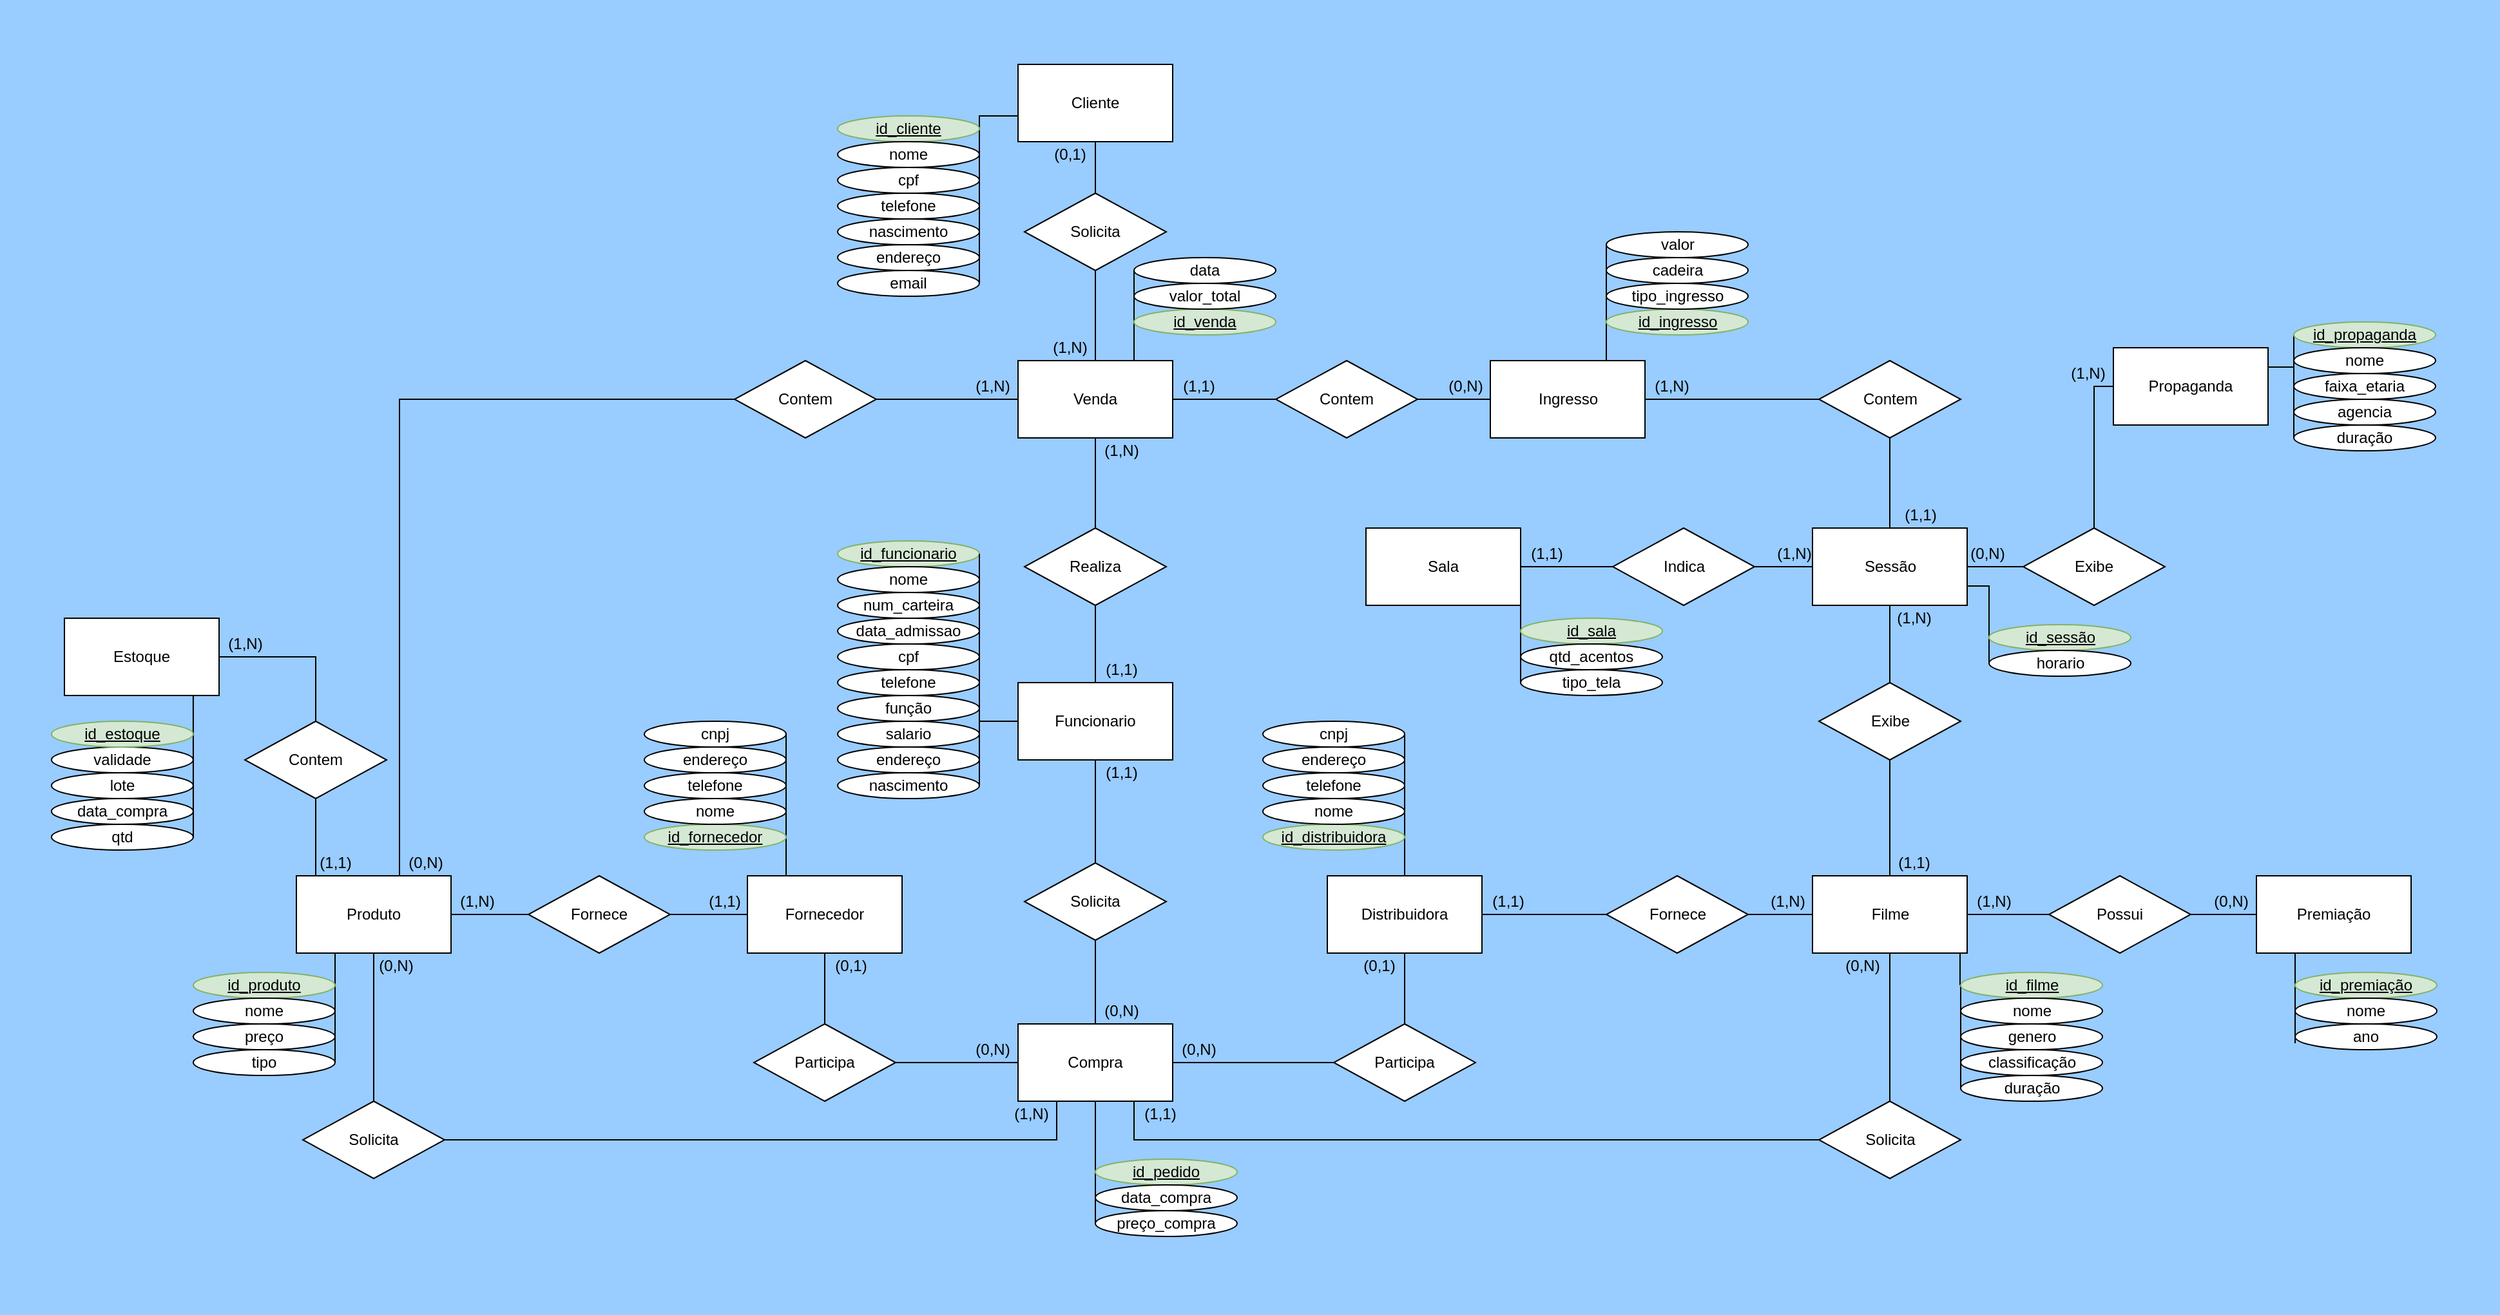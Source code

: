 <mxfile version="19.0.2" type="device"><diagram id="N08q6Q-7YGKwQMDw1m7G" name="Page-1"><mxGraphModel dx="4245" dy="3069" grid="1" gridSize="10" guides="1" tooltips="1" connect="1" arrows="0" fold="1" page="1" pageScale="1" pageWidth="827" pageHeight="1169" background="#99CCFF" math="0" shadow="0"><root><mxCell id="0"/><mxCell id="1" parent="0"/><mxCell id="DUTsO09bMGYUf5gLM8QR-39" style="edgeStyle=orthogonalEdgeStyle;rounded=0;orthogonalLoop=1;jettySize=auto;html=1;exitX=1;exitY=0.5;exitDx=0;exitDy=0;entryX=0;entryY=0.5;entryDx=0;entryDy=0;endArrow=none;endFill=0;" parent="1" source="DUTsO09bMGYUf5gLM8QR-1" target="DUTsO09bMGYUf5gLM8QR-38" edge="1"><mxGeometry relative="1" as="geometry"/></mxCell><mxCell id="rdsiZE_Zgg-O4tdGcCl3-23" style="edgeStyle=orthogonalEdgeStyle;rounded=0;orthogonalLoop=1;jettySize=auto;html=1;exitX=1;exitY=0.75;exitDx=0;exitDy=0;entryX=0;entryY=0.5;entryDx=0;entryDy=0;endArrow=none;endFill=0;" parent="1" source="DUTsO09bMGYUf5gLM8QR-1" target="rdsiZE_Zgg-O4tdGcCl3-22" edge="1"><mxGeometry relative="1" as="geometry"><Array as="points"><mxPoint x="520" y="270"/><mxPoint x="520" y="270"/></Array></mxGeometry></mxCell><mxCell id="DUTsO09bMGYUf5gLM8QR-1" value="Sala" style="rounded=0;whiteSpace=wrap;html=1;" parent="1" vertex="1"><mxGeometry x="400" y="200" width="120" height="60" as="geometry"/></mxCell><mxCell id="DUTsO09bMGYUf5gLM8QR-20" style="edgeStyle=orthogonalEdgeStyle;rounded=0;orthogonalLoop=1;jettySize=auto;html=1;entryX=0.5;entryY=0;entryDx=0;entryDy=0;endArrow=none;endFill=0;" parent="1" source="DUTsO09bMGYUf5gLM8QR-2" target="DUTsO09bMGYUf5gLM8QR-16" edge="1"><mxGeometry relative="1" as="geometry"/></mxCell><mxCell id="rdsiZE_Zgg-O4tdGcCl3-4" style="edgeStyle=orthogonalEdgeStyle;rounded=0;orthogonalLoop=1;jettySize=auto;html=1;exitX=0;exitY=0.5;exitDx=0;exitDy=0;entryX=1;entryY=0.5;entryDx=0;entryDy=0;endArrow=none;endFill=0;" parent="1" source="DUTsO09bMGYUf5gLM8QR-2" target="nW029gVchSNb0J5H2_Mj-21" edge="1"><mxGeometry relative="1" as="geometry"/></mxCell><mxCell id="DUTsO09bMGYUf5gLM8QR-2" value="Funcionario" style="rounded=0;whiteSpace=wrap;html=1;" parent="1" vertex="1"><mxGeometry x="130" y="320" width="120" height="60" as="geometry"/></mxCell><mxCell id="rdsiZE_Zgg-O4tdGcCl3-28" style="edgeStyle=orthogonalEdgeStyle;rounded=0;orthogonalLoop=1;jettySize=auto;html=1;exitX=1;exitY=0.25;exitDx=0;exitDy=0;endArrow=none;endFill=0;entryX=0;entryY=0.5;entryDx=0;entryDy=0;" parent="1" source="DUTsO09bMGYUf5gLM8QR-3" target="rdsiZE_Zgg-O4tdGcCl3-25" edge="1"><mxGeometry relative="1" as="geometry"><mxPoint x="1140" y="75.167" as="targetPoint"/></mxGeometry></mxCell><mxCell id="DUTsO09bMGYUf5gLM8QR-3" value="Propaganda" style="rounded=0;whiteSpace=wrap;html=1;" parent="1" vertex="1"><mxGeometry x="980" y="60" width="120" height="60" as="geometry"/></mxCell><mxCell id="rdsiZE_Zgg-O4tdGcCl3-3" style="edgeStyle=orthogonalEdgeStyle;rounded=0;orthogonalLoop=1;jettySize=auto;html=1;exitX=0.25;exitY=0;exitDx=0;exitDy=0;entryX=1;entryY=0.5;entryDx=0;entryDy=0;endArrow=none;endFill=0;" parent="1" source="DUTsO09bMGYUf5gLM8QR-4" target="nW029gVchSNb0J5H2_Mj-14" edge="1"><mxGeometry relative="1" as="geometry"><Array as="points"><mxPoint x="-50" y="360"/><mxPoint x="-50" y="360"/></Array></mxGeometry></mxCell><mxCell id="DUTsO09bMGYUf5gLM8QR-4" value="Fornecedor" style="rounded=0;whiteSpace=wrap;html=1;" parent="1" vertex="1"><mxGeometry x="-80" y="470" width="120" height="60" as="geometry"/></mxCell><mxCell id="DUTsO09bMGYUf5gLM8QR-48" style="edgeStyle=orthogonalEdgeStyle;rounded=0;orthogonalLoop=1;jettySize=auto;html=1;exitX=1;exitY=0.5;exitDx=0;exitDy=0;entryX=0;entryY=0.5;entryDx=0;entryDy=0;endArrow=none;endFill=0;" parent="1" source="DUTsO09bMGYUf5gLM8QR-5" target="DUTsO09bMGYUf5gLM8QR-47" edge="1"><mxGeometry relative="1" as="geometry"/></mxCell><mxCell id="rdsiZE_Zgg-O4tdGcCl3-38" style="edgeStyle=orthogonalEdgeStyle;rounded=0;orthogonalLoop=1;jettySize=auto;html=1;exitX=0.75;exitY=0;exitDx=0;exitDy=0;endArrow=none;endFill=0;entryX=0;entryY=0.5;entryDx=0;entryDy=0;" parent="1" source="DUTsO09bMGYUf5gLM8QR-5" target="rdsiZE_Zgg-O4tdGcCl3-46" edge="1"><mxGeometry relative="1" as="geometry"><Array as="points"><mxPoint x="587" y="30"/><mxPoint x="587" y="-20"/></Array><mxPoint x="530" as="targetPoint"/></mxGeometry></mxCell><mxCell id="DUTsO09bMGYUf5gLM8QR-5" value="Ingresso" style="rounded=0;whiteSpace=wrap;html=1;" parent="1" vertex="1"><mxGeometry x="496.5" y="70" width="120" height="60" as="geometry"/></mxCell><mxCell id="DUTsO09bMGYUf5gLM8QR-55" style="edgeStyle=orthogonalEdgeStyle;rounded=0;orthogonalLoop=1;jettySize=auto;html=1;exitX=0.5;exitY=0;exitDx=0;exitDy=0;entryX=0;entryY=0.5;entryDx=0;entryDy=0;endArrow=none;endFill=0;" parent="1" source="DUTsO09bMGYUf5gLM8QR-6" target="DUTsO09bMGYUf5gLM8QR-53" edge="1"><mxGeometry relative="1" as="geometry"><Array as="points"><mxPoint x="-350" y="470"/><mxPoint x="-350" y="100"/></Array></mxGeometry></mxCell><mxCell id="juYPXaUoEVc3lZJDfHb4-6" style="edgeStyle=orthogonalEdgeStyle;rounded=0;orthogonalLoop=1;jettySize=auto;html=1;exitX=0.5;exitY=1;exitDx=0;exitDy=0;entryX=0.5;entryY=0;entryDx=0;entryDy=0;endArrow=none;endFill=0;" parent="1" source="DUTsO09bMGYUf5gLM8QR-6" target="juYPXaUoEVc3lZJDfHb4-5" edge="1"><mxGeometry relative="1" as="geometry"/></mxCell><mxCell id="nW029gVchSNb0J5H2_Mj-2" style="edgeStyle=orthogonalEdgeStyle;rounded=0;orthogonalLoop=1;jettySize=auto;html=1;exitX=0.5;exitY=0;exitDx=0;exitDy=0;entryX=0.5;entryY=1;entryDx=0;entryDy=0;endArrow=none;endFill=0;" parent="1" source="DUTsO09bMGYUf5gLM8QR-6" target="nW029gVchSNb0J5H2_Mj-1" edge="1"><mxGeometry relative="1" as="geometry"><Array as="points"><mxPoint x="-415" y="470"/></Array></mxGeometry></mxCell><mxCell id="rdsiZE_Zgg-O4tdGcCl3-2" style="edgeStyle=orthogonalEdgeStyle;rounded=0;orthogonalLoop=1;jettySize=auto;html=1;exitX=0.25;exitY=1;exitDx=0;exitDy=0;endArrow=none;endFill=0;entryX=1;entryY=0.5;entryDx=0;entryDy=0;" parent="1" source="DUTsO09bMGYUf5gLM8QR-6" edge="1" target="nW029gVchSNb0J5H2_Mj-7"><mxGeometry relative="1" as="geometry"><mxPoint x="-400" y="640" as="targetPoint"/><Array as="points"><mxPoint x="-400" y="615"/></Array></mxGeometry></mxCell><mxCell id="DUTsO09bMGYUf5gLM8QR-6" value="Produto" style="rounded=0;whiteSpace=wrap;html=1;" parent="1" vertex="1"><mxGeometry x="-430" y="470" width="120" height="60" as="geometry"/></mxCell><mxCell id="rdsiZE_Zgg-O4tdGcCl3-19" style="edgeStyle=orthogonalEdgeStyle;rounded=0;orthogonalLoop=1;jettySize=auto;html=1;exitX=0.5;exitY=0;exitDx=0;exitDy=0;entryX=1;entryY=0.5;entryDx=0;entryDy=0;endArrow=none;endFill=0;" parent="1" source="DUTsO09bMGYUf5gLM8QR-7" target="rdsiZE_Zgg-O4tdGcCl3-18" edge="1"><mxGeometry relative="1" as="geometry"><Array as="points"><mxPoint x="430" y="360"/><mxPoint x="430" y="360"/></Array></mxGeometry></mxCell><mxCell id="DUTsO09bMGYUf5gLM8QR-7" value="Distribuidora" style="rounded=0;whiteSpace=wrap;html=1;" parent="1" vertex="1"><mxGeometry x="370" y="470" width="120" height="60" as="geometry"/></mxCell><mxCell id="rdsiZE_Zgg-O4tdGcCl3-56" style="edgeStyle=orthogonalEdgeStyle;rounded=0;orthogonalLoop=1;jettySize=auto;html=1;exitX=0;exitY=0.5;exitDx=0;exitDy=0;entryX=1;entryY=0.5;entryDx=0;entryDy=0;endArrow=none;endFill=0;" parent="1" source="DUTsO09bMGYUf5gLM8QR-8" target="rdsiZE_Zgg-O4tdGcCl3-49" edge="1"><mxGeometry relative="1" as="geometry"><Array as="points"><mxPoint x="130" y="-120"/><mxPoint x="100" y="-120"/></Array></mxGeometry></mxCell><mxCell id="DUTsO09bMGYUf5gLM8QR-8" value="Cliente" style="rounded=0;whiteSpace=wrap;html=1;" parent="1" vertex="1"><mxGeometry x="130" y="-160" width="120" height="60" as="geometry"/></mxCell><mxCell id="DUTsO09bMGYUf5gLM8QR-24" style="edgeStyle=orthogonalEdgeStyle;rounded=0;orthogonalLoop=1;jettySize=auto;html=1;entryX=1;entryY=0.5;entryDx=0;entryDy=0;endArrow=none;endFill=0;" parent="1" source="DUTsO09bMGYUf5gLM8QR-10" target="DUTsO09bMGYUf5gLM8QR-23" edge="1"><mxGeometry relative="1" as="geometry"/></mxCell><mxCell id="DUTsO09bMGYUf5gLM8QR-42" style="edgeStyle=orthogonalEdgeStyle;rounded=0;orthogonalLoop=1;jettySize=auto;html=1;exitX=0.5;exitY=0;exitDx=0;exitDy=0;entryX=0.5;entryY=1;entryDx=0;entryDy=0;endArrow=none;endFill=0;" parent="1" source="DUTsO09bMGYUf5gLM8QR-10" target="DUTsO09bMGYUf5gLM8QR-41" edge="1"><mxGeometry relative="1" as="geometry"/></mxCell><mxCell id="juYPXaUoEVc3lZJDfHb4-12" style="edgeStyle=orthogonalEdgeStyle;rounded=0;orthogonalLoop=1;jettySize=auto;html=1;exitX=0.5;exitY=1;exitDx=0;exitDy=0;entryX=0.5;entryY=0;entryDx=0;entryDy=0;endArrow=none;endFill=0;" parent="1" source="DUTsO09bMGYUf5gLM8QR-10" target="juYPXaUoEVc3lZJDfHb4-11" edge="1"><mxGeometry relative="1" as="geometry"/></mxCell><mxCell id="rdsiZE_Zgg-O4tdGcCl3-13" style="edgeStyle=orthogonalEdgeStyle;rounded=0;orthogonalLoop=1;jettySize=auto;html=1;exitX=1;exitY=0.75;exitDx=0;exitDy=0;endArrow=none;endFill=0;entryX=0;entryY=0.5;entryDx=0;entryDy=0;" parent="1" source="DUTsO09bMGYUf5gLM8QR-10" target="nW029gVchSNb0J5H2_Mj-25" edge="1"><mxGeometry relative="1" as="geometry"><mxPoint x="890" y="560" as="targetPoint"/><Array as="points"><mxPoint x="861" y="515"/><mxPoint x="861" y="555"/></Array></mxGeometry></mxCell><mxCell id="DUTsO09bMGYUf5gLM8QR-10" value="Filme" style="rounded=0;whiteSpace=wrap;html=1;" parent="1" vertex="1"><mxGeometry x="746.5" y="470" width="120" height="60" as="geometry"/></mxCell><mxCell id="DUTsO09bMGYUf5gLM8QR-54" style="edgeStyle=orthogonalEdgeStyle;rounded=0;orthogonalLoop=1;jettySize=auto;html=1;exitX=0;exitY=0.5;exitDx=0;exitDy=0;entryX=1;entryY=0.5;entryDx=0;entryDy=0;endArrow=none;endFill=0;" parent="1" source="DUTsO09bMGYUf5gLM8QR-11" target="DUTsO09bMGYUf5gLM8QR-53" edge="1"><mxGeometry relative="1" as="geometry"/></mxCell><mxCell id="rdsiZE_Zgg-O4tdGcCl3-48" style="edgeStyle=orthogonalEdgeStyle;rounded=0;orthogonalLoop=1;jettySize=auto;html=1;exitX=0.75;exitY=0;exitDx=0;exitDy=0;entryX=0;entryY=0.5;entryDx=0;entryDy=0;endArrow=none;endFill=0;" parent="1" source="DUTsO09bMGYUf5gLM8QR-11" target="rdsiZE_Zgg-O4tdGcCl3-47" edge="1"><mxGeometry relative="1" as="geometry"><Array as="points"><mxPoint x="220" y="20"/><mxPoint x="220" y="20"/></Array></mxGeometry></mxCell><mxCell id="DUTsO09bMGYUf5gLM8QR-11" value="Venda" style="rounded=0;whiteSpace=wrap;html=1;" parent="1" vertex="1"><mxGeometry x="130" y="70" width="120" height="60" as="geometry"/></mxCell><mxCell id="DUTsO09bMGYUf5gLM8QR-15" style="edgeStyle=orthogonalEdgeStyle;rounded=0;orthogonalLoop=1;jettySize=auto;html=1;entryX=0.5;entryY=0;entryDx=0;entryDy=0;endArrow=none;endFill=0;" parent="1" source="DUTsO09bMGYUf5gLM8QR-12" target="DUTsO09bMGYUf5gLM8QR-11" edge="1"><mxGeometry relative="1" as="geometry"/></mxCell><mxCell id="DUTsO09bMGYUf5gLM8QR-52" style="edgeStyle=orthogonalEdgeStyle;rounded=0;orthogonalLoop=1;jettySize=auto;html=1;exitX=0.5;exitY=0;exitDx=0;exitDy=0;entryX=0.5;entryY=1;entryDx=0;entryDy=0;endArrow=none;endFill=0;" parent="1" source="DUTsO09bMGYUf5gLM8QR-12" target="DUTsO09bMGYUf5gLM8QR-8" edge="1"><mxGeometry relative="1" as="geometry"/></mxCell><mxCell id="DUTsO09bMGYUf5gLM8QR-12" value="Solicita" style="rhombus;whiteSpace=wrap;html=1;" parent="1" vertex="1"><mxGeometry x="135" y="-60" width="110" height="60" as="geometry"/></mxCell><mxCell id="DUTsO09bMGYUf5gLM8QR-16" value="Solicita" style="rhombus;whiteSpace=wrap;html=1;" parent="1" vertex="1"><mxGeometry x="135" y="460" width="110" height="60" as="geometry"/></mxCell><mxCell id="DUTsO09bMGYUf5gLM8QR-18" style="edgeStyle=orthogonalEdgeStyle;rounded=0;orthogonalLoop=1;jettySize=auto;html=1;entryX=0.5;entryY=0;entryDx=0;entryDy=0;endArrow=none;endFill=0;" parent="1" source="DUTsO09bMGYUf5gLM8QR-17" target="DUTsO09bMGYUf5gLM8QR-2" edge="1"><mxGeometry relative="1" as="geometry"/></mxCell><mxCell id="DUTsO09bMGYUf5gLM8QR-19" style="edgeStyle=orthogonalEdgeStyle;rounded=0;orthogonalLoop=1;jettySize=auto;html=1;entryX=0.5;entryY=1;entryDx=0;entryDy=0;endArrow=none;endFill=0;" parent="1" source="DUTsO09bMGYUf5gLM8QR-17" target="DUTsO09bMGYUf5gLM8QR-11" edge="1"><mxGeometry relative="1" as="geometry"/></mxCell><mxCell id="DUTsO09bMGYUf5gLM8QR-17" value="Realiza" style="rhombus;whiteSpace=wrap;html=1;" parent="1" vertex="1"><mxGeometry x="135" y="200" width="110" height="60" as="geometry"/></mxCell><mxCell id="DUTsO09bMGYUf5gLM8QR-22" style="edgeStyle=orthogonalEdgeStyle;rounded=0;orthogonalLoop=1;jettySize=auto;html=1;entryX=0.5;entryY=1;entryDx=0;entryDy=0;endArrow=none;endFill=0;" parent="1" source="DUTsO09bMGYUf5gLM8QR-21" target="DUTsO09bMGYUf5gLM8QR-16" edge="1"><mxGeometry relative="1" as="geometry"/></mxCell><mxCell id="juYPXaUoEVc3lZJDfHb4-2" style="edgeStyle=orthogonalEdgeStyle;rounded=0;orthogonalLoop=1;jettySize=auto;html=1;exitX=0;exitY=0.5;exitDx=0;exitDy=0;entryX=1;entryY=0.5;entryDx=0;entryDy=0;endArrow=none;endFill=0;" parent="1" source="DUTsO09bMGYUf5gLM8QR-21" target="juYPXaUoEVc3lZJDfHb4-1" edge="1"><mxGeometry relative="1" as="geometry"/></mxCell><mxCell id="rdsiZE_Zgg-O4tdGcCl3-7" style="edgeStyle=orthogonalEdgeStyle;rounded=0;orthogonalLoop=1;jettySize=auto;html=1;exitX=0.5;exitY=1;exitDx=0;exitDy=0;entryX=0;entryY=0.5;entryDx=0;entryDy=0;endArrow=none;endFill=0;" parent="1" source="DUTsO09bMGYUf5gLM8QR-21" target="nW029gVchSNb0J5H2_Mj-17" edge="1"><mxGeometry relative="1" as="geometry"><Array as="points"><mxPoint x="190" y="720"/><mxPoint x="190" y="720"/></Array></mxGeometry></mxCell><mxCell id="DUTsO09bMGYUf5gLM8QR-21" value="Compra" style="rounded=0;whiteSpace=wrap;html=1;" parent="1" vertex="1"><mxGeometry x="130" y="585" width="120" height="60" as="geometry"/></mxCell><mxCell id="DUTsO09bMGYUf5gLM8QR-25" style="edgeStyle=orthogonalEdgeStyle;rounded=0;orthogonalLoop=1;jettySize=auto;html=1;entryX=1;entryY=0.5;entryDx=0;entryDy=0;endArrow=none;endFill=0;" parent="1" source="DUTsO09bMGYUf5gLM8QR-23" target="DUTsO09bMGYUf5gLM8QR-7" edge="1"><mxGeometry relative="1" as="geometry"><mxPoint x="540" y="500" as="targetPoint"/></mxGeometry></mxCell><mxCell id="DUTsO09bMGYUf5gLM8QR-23" value="Fornece" style="rhombus;whiteSpace=wrap;html=1;" parent="1" vertex="1"><mxGeometry x="586.5" y="470" width="110" height="60" as="geometry"/></mxCell><mxCell id="DUTsO09bMGYUf5gLM8QR-27" style="edgeStyle=orthogonalEdgeStyle;rounded=0;orthogonalLoop=1;jettySize=auto;html=1;entryX=0;entryY=0.5;entryDx=0;entryDy=0;endArrow=none;endFill=0;" parent="1" source="DUTsO09bMGYUf5gLM8QR-26" target="DUTsO09bMGYUf5gLM8QR-4" edge="1"><mxGeometry relative="1" as="geometry"/></mxCell><mxCell id="DUTsO09bMGYUf5gLM8QR-28" style="edgeStyle=orthogonalEdgeStyle;rounded=0;orthogonalLoop=1;jettySize=auto;html=1;entryX=1;entryY=0.5;entryDx=0;entryDy=0;endArrow=none;endFill=0;" parent="1" source="DUTsO09bMGYUf5gLM8QR-26" target="DUTsO09bMGYUf5gLM8QR-6" edge="1"><mxGeometry relative="1" as="geometry"/></mxCell><mxCell id="DUTsO09bMGYUf5gLM8QR-26" value="Fornece" style="rhombus;whiteSpace=wrap;html=1;" parent="1" vertex="1"><mxGeometry x="-250" y="470" width="110" height="60" as="geometry"/></mxCell><mxCell id="rdsiZE_Zgg-O4tdGcCl3-11" style="edgeStyle=orthogonalEdgeStyle;rounded=0;orthogonalLoop=1;jettySize=auto;html=1;exitX=0.25;exitY=1;exitDx=0;exitDy=0;entryX=0;entryY=0.5;entryDx=0;entryDy=0;endArrow=none;endFill=0;" parent="1" source="DUTsO09bMGYUf5gLM8QR-29" target="rdsiZE_Zgg-O4tdGcCl3-78" edge="1"><mxGeometry relative="1" as="geometry"><Array as="points"><mxPoint x="1121" y="600"/><mxPoint x="1121" y="600"/></Array></mxGeometry></mxCell><mxCell id="DUTsO09bMGYUf5gLM8QR-29" value="Premiação" style="rounded=0;whiteSpace=wrap;html=1;" parent="1" vertex="1"><mxGeometry x="1091" y="470" width="120" height="60" as="geometry"/></mxCell><mxCell id="DUTsO09bMGYUf5gLM8QR-31" style="edgeStyle=orthogonalEdgeStyle;rounded=0;orthogonalLoop=1;jettySize=auto;html=1;exitX=1;exitY=0.5;exitDx=0;exitDy=0;entryX=0;entryY=0.5;entryDx=0;entryDy=0;endArrow=none;endFill=0;" parent="1" source="DUTsO09bMGYUf5gLM8QR-30" target="DUTsO09bMGYUf5gLM8QR-29" edge="1"><mxGeometry relative="1" as="geometry"/></mxCell><mxCell id="DUTsO09bMGYUf5gLM8QR-32" style="edgeStyle=orthogonalEdgeStyle;rounded=0;orthogonalLoop=1;jettySize=auto;html=1;exitX=0;exitY=0.5;exitDx=0;exitDy=0;entryX=1;entryY=0.5;entryDx=0;entryDy=0;endArrow=none;endFill=0;" parent="1" source="DUTsO09bMGYUf5gLM8QR-30" target="DUTsO09bMGYUf5gLM8QR-10" edge="1"><mxGeometry relative="1" as="geometry"/></mxCell><mxCell id="DUTsO09bMGYUf5gLM8QR-30" value="Possui" style="rhombus;whiteSpace=wrap;html=1;" parent="1" vertex="1"><mxGeometry x="930" y="470" width="110" height="60" as="geometry"/></mxCell><mxCell id="DUTsO09bMGYUf5gLM8QR-45" style="edgeStyle=orthogonalEdgeStyle;rounded=0;orthogonalLoop=1;jettySize=auto;html=1;exitX=1;exitY=0.5;exitDx=0;exitDy=0;entryX=0;entryY=0.5;entryDx=0;entryDy=0;endArrow=none;endFill=0;" parent="1" source="DUTsO09bMGYUf5gLM8QR-34" target="DUTsO09bMGYUf5gLM8QR-44" edge="1"><mxGeometry relative="1" as="geometry"/></mxCell><mxCell id="rdsiZE_Zgg-O4tdGcCl3-42" style="edgeStyle=orthogonalEdgeStyle;rounded=0;orthogonalLoop=1;jettySize=auto;html=1;exitX=1;exitY=0.75;exitDx=0;exitDy=0;entryX=0;entryY=0.5;entryDx=0;entryDy=0;endArrow=none;endFill=0;" parent="1" source="DUTsO09bMGYUf5gLM8QR-34" target="rdsiZE_Zgg-O4tdGcCl3-40" edge="1"><mxGeometry relative="1" as="geometry"><mxPoint x="860" y="240.0" as="sourcePoint"/><Array as="points"><mxPoint x="884" y="245"/></Array></mxGeometry></mxCell><mxCell id="DUTsO09bMGYUf5gLM8QR-34" value="Sessão" style="rounded=0;whiteSpace=wrap;html=1;" parent="1" vertex="1"><mxGeometry x="746.5" y="200" width="120" height="60" as="geometry"/></mxCell><mxCell id="DUTsO09bMGYUf5gLM8QR-36" style="edgeStyle=orthogonalEdgeStyle;rounded=0;orthogonalLoop=1;jettySize=auto;html=1;exitX=0;exitY=0.5;exitDx=0;exitDy=0;entryX=1;entryY=0.5;entryDx=0;entryDy=0;endArrow=none;endFill=0;" parent="1" source="DUTsO09bMGYUf5gLM8QR-35" target="DUTsO09bMGYUf5gLM8QR-11" edge="1"><mxGeometry relative="1" as="geometry"/></mxCell><mxCell id="DUTsO09bMGYUf5gLM8QR-37" style="edgeStyle=orthogonalEdgeStyle;rounded=0;orthogonalLoop=1;jettySize=auto;html=1;exitX=1;exitY=0.5;exitDx=0;exitDy=0;entryX=0;entryY=0.5;entryDx=0;entryDy=0;endArrow=none;endFill=0;" parent="1" source="DUTsO09bMGYUf5gLM8QR-35" target="DUTsO09bMGYUf5gLM8QR-5" edge="1"><mxGeometry relative="1" as="geometry"/></mxCell><mxCell id="DUTsO09bMGYUf5gLM8QR-35" value="Contem" style="rhombus;whiteSpace=wrap;html=1;" parent="1" vertex="1"><mxGeometry x="330" y="70" width="110" height="60" as="geometry"/></mxCell><mxCell id="DUTsO09bMGYUf5gLM8QR-40" style="edgeStyle=orthogonalEdgeStyle;rounded=0;orthogonalLoop=1;jettySize=auto;html=1;exitX=1;exitY=0.5;exitDx=0;exitDy=0;entryX=0;entryY=0.5;entryDx=0;entryDy=0;endArrow=none;endFill=0;" parent="1" source="DUTsO09bMGYUf5gLM8QR-38" target="DUTsO09bMGYUf5gLM8QR-34" edge="1"><mxGeometry relative="1" as="geometry"/></mxCell><mxCell id="DUTsO09bMGYUf5gLM8QR-38" value="Indica" style="rhombus;whiteSpace=wrap;html=1;" parent="1" vertex="1"><mxGeometry x="591.5" y="200" width="110" height="60" as="geometry"/></mxCell><mxCell id="DUTsO09bMGYUf5gLM8QR-43" style="edgeStyle=orthogonalEdgeStyle;rounded=0;orthogonalLoop=1;jettySize=auto;html=1;exitX=0.5;exitY=0;exitDx=0;exitDy=0;entryX=0.5;entryY=1;entryDx=0;entryDy=0;endArrow=none;endFill=0;" parent="1" source="DUTsO09bMGYUf5gLM8QR-41" target="DUTsO09bMGYUf5gLM8QR-34" edge="1"><mxGeometry relative="1" as="geometry"/></mxCell><mxCell id="DUTsO09bMGYUf5gLM8QR-41" value="Exibe" style="rhombus;whiteSpace=wrap;html=1;" parent="1" vertex="1"><mxGeometry x="751.5" y="320" width="110" height="60" as="geometry"/></mxCell><mxCell id="DUTsO09bMGYUf5gLM8QR-46" style="edgeStyle=orthogonalEdgeStyle;rounded=0;orthogonalLoop=1;jettySize=auto;html=1;exitX=0.5;exitY=0;exitDx=0;exitDy=0;entryX=0;entryY=0.5;entryDx=0;entryDy=0;endArrow=none;endFill=0;" parent="1" source="DUTsO09bMGYUf5gLM8QR-44" target="DUTsO09bMGYUf5gLM8QR-3" edge="1"><mxGeometry relative="1" as="geometry"><Array as="points"><mxPoint x="965" y="90"/></Array></mxGeometry></mxCell><mxCell id="DUTsO09bMGYUf5gLM8QR-44" value="Exibe" style="rhombus;whiteSpace=wrap;html=1;" parent="1" vertex="1"><mxGeometry x="910" y="200" width="110" height="60" as="geometry"/></mxCell><mxCell id="DUTsO09bMGYUf5gLM8QR-49" style="edgeStyle=orthogonalEdgeStyle;rounded=0;orthogonalLoop=1;jettySize=auto;html=1;exitX=0.5;exitY=1;exitDx=0;exitDy=0;entryX=0.5;entryY=0;entryDx=0;entryDy=0;endArrow=none;endFill=0;" parent="1" source="DUTsO09bMGYUf5gLM8QR-47" target="DUTsO09bMGYUf5gLM8QR-34" edge="1"><mxGeometry relative="1" as="geometry"/></mxCell><mxCell id="DUTsO09bMGYUf5gLM8QR-47" value="Contem" style="rhombus;whiteSpace=wrap;html=1;" parent="1" vertex="1"><mxGeometry x="751.5" y="70" width="110" height="60" as="geometry"/></mxCell><mxCell id="DUTsO09bMGYUf5gLM8QR-53" value="Contem" style="rhombus;whiteSpace=wrap;html=1;" parent="1" vertex="1"><mxGeometry x="-90" y="70" width="110" height="60" as="geometry"/></mxCell><mxCell id="juYPXaUoEVc3lZJDfHb4-3" style="edgeStyle=orthogonalEdgeStyle;rounded=0;orthogonalLoop=1;jettySize=auto;html=1;exitX=0.5;exitY=0;exitDx=0;exitDy=0;entryX=0.5;entryY=1;entryDx=0;entryDy=0;endArrow=none;endFill=0;" parent="1" source="juYPXaUoEVc3lZJDfHb4-1" target="DUTsO09bMGYUf5gLM8QR-4" edge="1"><mxGeometry relative="1" as="geometry"/></mxCell><mxCell id="juYPXaUoEVc3lZJDfHb4-1" value="Participa" style="rhombus;whiteSpace=wrap;html=1;" parent="1" vertex="1"><mxGeometry x="-75" y="585" width="110" height="60" as="geometry"/></mxCell><mxCell id="juYPXaUoEVc3lZJDfHb4-7" style="edgeStyle=orthogonalEdgeStyle;rounded=0;orthogonalLoop=1;jettySize=auto;html=1;exitX=1;exitY=0.5;exitDx=0;exitDy=0;entryX=0.25;entryY=1;entryDx=0;entryDy=0;endArrow=none;endFill=0;" parent="1" source="juYPXaUoEVc3lZJDfHb4-5" target="DUTsO09bMGYUf5gLM8QR-21" edge="1"><mxGeometry relative="1" as="geometry"/></mxCell><mxCell id="juYPXaUoEVc3lZJDfHb4-5" value="Solicita" style="rhombus;whiteSpace=wrap;html=1;" parent="1" vertex="1"><mxGeometry x="-425" y="645" width="110" height="60" as="geometry"/></mxCell><mxCell id="juYPXaUoEVc3lZJDfHb4-9" style="edgeStyle=orthogonalEdgeStyle;rounded=0;orthogonalLoop=1;jettySize=auto;html=1;exitX=0.5;exitY=0;exitDx=0;exitDy=0;entryX=0.5;entryY=1;entryDx=0;entryDy=0;endArrow=none;endFill=0;" parent="1" source="juYPXaUoEVc3lZJDfHb4-8" target="DUTsO09bMGYUf5gLM8QR-7" edge="1"><mxGeometry relative="1" as="geometry"/></mxCell><mxCell id="juYPXaUoEVc3lZJDfHb4-10" style="edgeStyle=orthogonalEdgeStyle;rounded=0;orthogonalLoop=1;jettySize=auto;html=1;exitX=0;exitY=0.5;exitDx=0;exitDy=0;entryX=1;entryY=0.5;entryDx=0;entryDy=0;endArrow=none;endFill=0;" parent="1" source="juYPXaUoEVc3lZJDfHb4-8" target="DUTsO09bMGYUf5gLM8QR-21" edge="1"><mxGeometry relative="1" as="geometry"/></mxCell><mxCell id="juYPXaUoEVc3lZJDfHb4-8" value="Participa" style="rhombus;whiteSpace=wrap;html=1;" parent="1" vertex="1"><mxGeometry x="375" y="585" width="110" height="60" as="geometry"/></mxCell><mxCell id="juYPXaUoEVc3lZJDfHb4-13" style="edgeStyle=orthogonalEdgeStyle;rounded=0;orthogonalLoop=1;jettySize=auto;html=1;exitX=0;exitY=0.5;exitDx=0;exitDy=0;entryX=0.75;entryY=1;entryDx=0;entryDy=0;endArrow=none;endFill=0;" parent="1" source="juYPXaUoEVc3lZJDfHb4-11" target="DUTsO09bMGYUf5gLM8QR-21" edge="1"><mxGeometry relative="1" as="geometry"/></mxCell><mxCell id="juYPXaUoEVc3lZJDfHb4-11" value="Solicita" style="rhombus;whiteSpace=wrap;html=1;" parent="1" vertex="1"><mxGeometry x="751.5" y="645" width="110" height="60" as="geometry"/></mxCell><mxCell id="juYPXaUoEVc3lZJDfHb4-14" value="id_produto" style="ellipse;whiteSpace=wrap;html=1;fillColor=#d5e8d4;strokeColor=#82b366;fontStyle=4" parent="1" vertex="1"><mxGeometry x="-510" y="545" width="110" height="20" as="geometry"/></mxCell><mxCell id="juYPXaUoEVc3lZJDfHb4-15" value="nome" style="ellipse;whiteSpace=wrap;html=1;" parent="1" vertex="1"><mxGeometry x="-510" y="565" width="110" height="20" as="geometry"/></mxCell><mxCell id="juYPXaUoEVc3lZJDfHb4-16" value="preço" style="ellipse;whiteSpace=wrap;html=1;" parent="1" vertex="1"><mxGeometry x="-510" y="585" width="110" height="20" as="geometry"/></mxCell><mxCell id="juYPXaUoEVc3lZJDfHb4-17" value="validade" style="ellipse;whiteSpace=wrap;html=1;" parent="1" vertex="1"><mxGeometry x="-620.05" y="370" width="110" height="20" as="geometry"/></mxCell><mxCell id="nW029gVchSNb0J5H2_Mj-4" style="edgeStyle=orthogonalEdgeStyle;rounded=0;orthogonalLoop=1;jettySize=auto;html=1;exitX=0.5;exitY=0;exitDx=0;exitDy=0;entryX=1;entryY=0.5;entryDx=0;entryDy=0;endArrow=none;endFill=0;" parent="1" source="nW029gVchSNb0J5H2_Mj-1" target="nW029gVchSNb0J5H2_Mj-3" edge="1"><mxGeometry relative="1" as="geometry"><Array as="points"><mxPoint x="-415" y="300"/></Array></mxGeometry></mxCell><mxCell id="nW029gVchSNb0J5H2_Mj-1" value="Contem" style="rhombus;whiteSpace=wrap;html=1;" parent="1" vertex="1"><mxGeometry x="-470" y="350" width="110" height="60" as="geometry"/></mxCell><mxCell id="rdsiZE_Zgg-O4tdGcCl3-1" style="edgeStyle=orthogonalEdgeStyle;rounded=0;orthogonalLoop=1;jettySize=auto;html=1;exitX=0.25;exitY=1;exitDx=0;exitDy=0;entryX=0;entryY=0.5;entryDx=0;entryDy=0;endArrow=none;endFill=0;" parent="1" target="nW029gVchSNb0J5H2_Mj-9" edge="1"><mxGeometry relative="1" as="geometry"><Array as="points"><mxPoint x="-510.05" y="440"/><mxPoint x="-510.05" y="440"/></Array><mxPoint x="-510.05" y="330" as="sourcePoint"/></mxGeometry></mxCell><mxCell id="nW029gVchSNb0J5H2_Mj-3" value="Estoque" style="rounded=0;whiteSpace=wrap;html=1;" parent="1" vertex="1"><mxGeometry x="-610" y="270" width="120" height="60" as="geometry"/></mxCell><mxCell id="nW029gVchSNb0J5H2_Mj-5" value="id_estoque" style="ellipse;whiteSpace=wrap;html=1;fillColor=#d5e8d4;strokeColor=#82b366;fontStyle=4" parent="1" vertex="1"><mxGeometry x="-620.05" y="350" width="110" height="20" as="geometry"/></mxCell><mxCell id="nW029gVchSNb0J5H2_Mj-6" value="lote" style="ellipse;whiteSpace=wrap;html=1;" parent="1" vertex="1"><mxGeometry x="-620.05" y="390" width="110" height="20" as="geometry"/></mxCell><mxCell id="nW029gVchSNb0J5H2_Mj-7" value="tipo" style="ellipse;whiteSpace=wrap;html=1;" parent="1" vertex="1"><mxGeometry x="-510" y="605" width="110" height="20" as="geometry"/></mxCell><mxCell id="nW029gVchSNb0J5H2_Mj-8" value="data_compra" style="ellipse;whiteSpace=wrap;html=1;" parent="1" vertex="1"><mxGeometry x="-620.05" y="410" width="110" height="20" as="geometry"/></mxCell><mxCell id="nW029gVchSNb0J5H2_Mj-9" value="qtd" style="ellipse;whiteSpace=wrap;html=1;" parent="1" vertex="1"><mxGeometry x="-620.05" y="430" width="110" height="20" as="geometry"/></mxCell><mxCell id="nW029gVchSNb0J5H2_Mj-10" value="id_fornecedor" style="ellipse;whiteSpace=wrap;html=1;fillColor=#d5e8d4;strokeColor=#82b366;fontStyle=4" parent="1" vertex="1"><mxGeometry x="-160" y="430" width="110" height="20" as="geometry"/></mxCell><mxCell id="nW029gVchSNb0J5H2_Mj-11" value="endereço" style="ellipse;whiteSpace=wrap;html=1;" parent="1" vertex="1"><mxGeometry x="-160" y="370" width="110" height="20" as="geometry"/></mxCell><mxCell id="nW029gVchSNb0J5H2_Mj-12" value="telefone" style="ellipse;whiteSpace=wrap;html=1;" parent="1" vertex="1"><mxGeometry x="-160" y="390" width="110" height="20" as="geometry"/></mxCell><mxCell id="nW029gVchSNb0J5H2_Mj-13" value="nome" style="ellipse;whiteSpace=wrap;html=1;" parent="1" vertex="1"><mxGeometry x="-160" y="410" width="110" height="20" as="geometry"/></mxCell><mxCell id="nW029gVchSNb0J5H2_Mj-14" value="cnpj" style="ellipse;whiteSpace=wrap;html=1;" parent="1" vertex="1"><mxGeometry x="-160" y="350" width="110" height="20" as="geometry"/></mxCell><mxCell id="nW029gVchSNb0J5H2_Mj-15" value="id_pedido" style="ellipse;whiteSpace=wrap;html=1;fillColor=#d5e8d4;strokeColor=#82b366;fontStyle=4" parent="1" vertex="1"><mxGeometry x="190" y="690" width="110" height="20" as="geometry"/></mxCell><mxCell id="nW029gVchSNb0J5H2_Mj-16" value="data_compra" style="ellipse;whiteSpace=wrap;html=1;" parent="1" vertex="1"><mxGeometry x="190" y="710" width="110" height="20" as="geometry"/></mxCell><mxCell id="nW029gVchSNb0J5H2_Mj-17" value="preço_compra" style="ellipse;whiteSpace=wrap;html=1;" parent="1" vertex="1"><mxGeometry x="190" y="730" width="110" height="20" as="geometry"/></mxCell><mxCell id="nW029gVchSNb0J5H2_Mj-18" value="id_funcionario" style="ellipse;whiteSpace=wrap;html=1;fillColor=#d5e8d4;strokeColor=#82b366;fontStyle=4" parent="1" vertex="1"><mxGeometry x="-10" y="210" width="110" height="20" as="geometry"/></mxCell><mxCell id="nW029gVchSNb0J5H2_Mj-19" value="cpf" style="ellipse;whiteSpace=wrap;html=1;" parent="1" vertex="1"><mxGeometry x="-10" y="290" width="110" height="20" as="geometry"/></mxCell><mxCell id="nW029gVchSNb0J5H2_Mj-20" value="telefone" style="ellipse;whiteSpace=wrap;html=1;" parent="1" vertex="1"><mxGeometry x="-10" y="310" width="110" height="20" as="geometry"/></mxCell><mxCell id="nW029gVchSNb0J5H2_Mj-21" value="função" style="ellipse;whiteSpace=wrap;html=1;" parent="1" vertex="1"><mxGeometry x="-10" y="330" width="110" height="20" as="geometry"/></mxCell><mxCell id="nW029gVchSNb0J5H2_Mj-22" value="nome" style="ellipse;whiteSpace=wrap;html=1;" parent="1" vertex="1"><mxGeometry x="-10" y="230" width="110" height="20" as="geometry"/></mxCell><mxCell id="nW029gVchSNb0J5H2_Mj-23" value="endereço" style="ellipse;whiteSpace=wrap;html=1;" parent="1" vertex="1"><mxGeometry x="-10" y="370" width="110" height="20" as="geometry"/></mxCell><mxCell id="wAyevav14i0Io1BY5L5m-1" style="edgeStyle=orthogonalEdgeStyle;rounded=0;orthogonalLoop=1;jettySize=auto;html=1;exitX=1;exitY=0.5;exitDx=0;exitDy=0;entryX=1;entryY=0.5;entryDx=0;entryDy=0;endArrow=none;endFill=0;" edge="1" parent="1" source="nW029gVchSNb0J5H2_Mj-24" target="nW029gVchSNb0J5H2_Mj-18"><mxGeometry relative="1" as="geometry"><Array as="points"><mxPoint x="100" y="300"/><mxPoint x="100" y="300"/></Array></mxGeometry></mxCell><mxCell id="nW029gVchSNb0J5H2_Mj-24" value="nascimento" style="ellipse;whiteSpace=wrap;html=1;" parent="1" vertex="1"><mxGeometry x="-10" y="390" width="110" height="20" as="geometry"/></mxCell><mxCell id="rdsiZE_Zgg-O4tdGcCl3-12" style="edgeStyle=orthogonalEdgeStyle;rounded=0;orthogonalLoop=1;jettySize=auto;html=1;exitX=0;exitY=0.5;exitDx=0;exitDy=0;entryX=0;entryY=0.5;entryDx=0;entryDy=0;endArrow=none;endFill=0;" parent="1" source="nW029gVchSNb0J5H2_Mj-25" target="nW029gVchSNb0J5H2_Mj-29" edge="1"><mxGeometry relative="1" as="geometry"><Array as="points"><mxPoint x="861.5" y="575"/><mxPoint x="861.5" y="575"/></Array></mxGeometry></mxCell><mxCell id="nW029gVchSNb0J5H2_Mj-25" value="id_filme&lt;br&gt;" style="ellipse;whiteSpace=wrap;html=1;fillColor=#d5e8d4;strokeColor=#82b366;fontStyle=4" parent="1" vertex="1"><mxGeometry x="861.5" y="545" width="110" height="20" as="geometry"/></mxCell><mxCell id="nW029gVchSNb0J5H2_Mj-26" value="nome" style="ellipse;whiteSpace=wrap;html=1;" parent="1" vertex="1"><mxGeometry x="861.5" y="565" width="110" height="20" as="geometry"/></mxCell><mxCell id="nW029gVchSNb0J5H2_Mj-27" value="genero" style="ellipse;whiteSpace=wrap;html=1;" parent="1" vertex="1"><mxGeometry x="861.5" y="585" width="110" height="20" as="geometry"/></mxCell><mxCell id="nW029gVchSNb0J5H2_Mj-28" value="classificação" style="ellipse;whiteSpace=wrap;html=1;" parent="1" vertex="1"><mxGeometry x="861.5" y="605" width="110" height="20" as="geometry"/></mxCell><mxCell id="nW029gVchSNb0J5H2_Mj-29" value="duração" style="ellipse;whiteSpace=wrap;html=1;" parent="1" vertex="1"><mxGeometry x="861.5" y="625" width="110" height="20" as="geometry"/></mxCell><mxCell id="nW029gVchSNb0J5H2_Mj-30" value="id_premiação" style="ellipse;whiteSpace=wrap;html=1;fillColor=#d5e8d4;strokeColor=#82b366;fontStyle=4" parent="1" vertex="1"><mxGeometry x="1121" y="545" width="110" height="20" as="geometry"/></mxCell><mxCell id="nW029gVchSNb0J5H2_Mj-31" value="nome" style="ellipse;whiteSpace=wrap;html=1;" parent="1" vertex="1"><mxGeometry x="1121" y="565" width="110" height="20" as="geometry"/></mxCell><mxCell id="rdsiZE_Zgg-O4tdGcCl3-14" value="id_distribuidora" style="ellipse;whiteSpace=wrap;html=1;fillColor=#d5e8d4;strokeColor=#82b366;fontStyle=4" parent="1" vertex="1"><mxGeometry x="320" y="430" width="110" height="20" as="geometry"/></mxCell><mxCell id="rdsiZE_Zgg-O4tdGcCl3-15" value="endereço" style="ellipse;whiteSpace=wrap;html=1;" parent="1" vertex="1"><mxGeometry x="320" y="370" width="110" height="20" as="geometry"/></mxCell><mxCell id="rdsiZE_Zgg-O4tdGcCl3-16" value="telefone" style="ellipse;whiteSpace=wrap;html=1;" parent="1" vertex="1"><mxGeometry x="320" y="390" width="110" height="20" as="geometry"/></mxCell><mxCell id="rdsiZE_Zgg-O4tdGcCl3-17" value="nome" style="ellipse;whiteSpace=wrap;html=1;" parent="1" vertex="1"><mxGeometry x="320" y="410" width="110" height="20" as="geometry"/></mxCell><mxCell id="rdsiZE_Zgg-O4tdGcCl3-18" value="cnpj" style="ellipse;whiteSpace=wrap;html=1;" parent="1" vertex="1"><mxGeometry x="320" y="350" width="110" height="20" as="geometry"/></mxCell><mxCell id="rdsiZE_Zgg-O4tdGcCl3-20" value="id_sala" style="ellipse;whiteSpace=wrap;html=1;fillColor=#d5e8d4;strokeColor=#82b366;fontStyle=4" parent="1" vertex="1"><mxGeometry x="520" y="270" width="110" height="20" as="geometry"/></mxCell><mxCell id="rdsiZE_Zgg-O4tdGcCl3-21" value="qtd_acentos" style="ellipse;whiteSpace=wrap;html=1;" parent="1" vertex="1"><mxGeometry x="520" y="290" width="110" height="20" as="geometry"/></mxCell><mxCell id="rdsiZE_Zgg-O4tdGcCl3-22" value="tipo_tela" style="ellipse;whiteSpace=wrap;html=1;" parent="1" vertex="1"><mxGeometry x="520" y="310" width="110" height="20" as="geometry"/></mxCell><mxCell id="rdsiZE_Zgg-O4tdGcCl3-27" style="edgeStyle=orthogonalEdgeStyle;rounded=0;orthogonalLoop=1;jettySize=auto;html=1;exitX=0;exitY=0.5;exitDx=0;exitDy=0;endArrow=none;endFill=0;" parent="1" source="rdsiZE_Zgg-O4tdGcCl3-24" edge="1"><mxGeometry relative="1" as="geometry"><Array as="points"><mxPoint x="1120" y="130"/></Array><mxPoint x="1120" y="130" as="targetPoint"/></mxGeometry></mxCell><mxCell id="rdsiZE_Zgg-O4tdGcCl3-24" value="id_propaganda" style="ellipse;whiteSpace=wrap;html=1;fillColor=#d5e8d4;strokeColor=#82b366;fontStyle=4" parent="1" vertex="1"><mxGeometry x="1120" y="40" width="110" height="20" as="geometry"/></mxCell><mxCell id="rdsiZE_Zgg-O4tdGcCl3-25" value="nome" style="ellipse;whiteSpace=wrap;html=1;" parent="1" vertex="1"><mxGeometry x="1120" y="60" width="110" height="20" as="geometry"/></mxCell><mxCell id="rdsiZE_Zgg-O4tdGcCl3-26" value="duração" style="ellipse;whiteSpace=wrap;html=1;" parent="1" vertex="1"><mxGeometry x="1120" y="120" width="110" height="20" as="geometry"/></mxCell><mxCell id="rdsiZE_Zgg-O4tdGcCl3-34" value="id_ingresso" style="ellipse;whiteSpace=wrap;html=1;fillColor=#d5e8d4;strokeColor=#82b366;fontStyle=4" parent="1" vertex="1"><mxGeometry x="586.5" y="30" width="110" height="20" as="geometry"/></mxCell><mxCell id="rdsiZE_Zgg-O4tdGcCl3-35" value="cadeira" style="ellipse;whiteSpace=wrap;html=1;" parent="1" vertex="1"><mxGeometry x="586.5" y="-10" width="110" height="20" as="geometry"/></mxCell><mxCell id="rdsiZE_Zgg-O4tdGcCl3-36" value="tipo_ingresso" style="ellipse;whiteSpace=wrap;html=1;" parent="1" vertex="1"><mxGeometry x="586.5" y="10" width="110" height="20" as="geometry"/></mxCell><mxCell id="rdsiZE_Zgg-O4tdGcCl3-39" value="id_sessão" style="ellipse;whiteSpace=wrap;html=1;fillColor=#d5e8d4;strokeColor=#82b366;fontStyle=4" parent="1" vertex="1"><mxGeometry x="883.5" y="275" width="110" height="20" as="geometry"/></mxCell><mxCell id="rdsiZE_Zgg-O4tdGcCl3-40" value="horario" style="ellipse;whiteSpace=wrap;html=1;" parent="1" vertex="1"><mxGeometry x="883.5" y="295" width="110" height="20" as="geometry"/></mxCell><mxCell id="rdsiZE_Zgg-O4tdGcCl3-43" value="id_venda" style="ellipse;whiteSpace=wrap;html=1;fillColor=#d5e8d4;strokeColor=#82b366;fontStyle=4" parent="1" vertex="1"><mxGeometry x="220" y="30" width="110" height="20" as="geometry"/></mxCell><mxCell id="rdsiZE_Zgg-O4tdGcCl3-45" value="valor_total" style="ellipse;whiteSpace=wrap;html=1;" parent="1" vertex="1"><mxGeometry x="220" y="10" width="110" height="20" as="geometry"/></mxCell><mxCell id="rdsiZE_Zgg-O4tdGcCl3-46" value="valor" style="ellipse;whiteSpace=wrap;html=1;" parent="1" vertex="1"><mxGeometry x="586.5" y="-30" width="110" height="20" as="geometry"/></mxCell><mxCell id="rdsiZE_Zgg-O4tdGcCl3-47" value="data" style="ellipse;whiteSpace=wrap;html=1;" parent="1" vertex="1"><mxGeometry x="220" y="-10" width="110" height="20" as="geometry"/></mxCell><mxCell id="rdsiZE_Zgg-O4tdGcCl3-55" style="edgeStyle=orthogonalEdgeStyle;rounded=0;orthogonalLoop=1;jettySize=auto;html=1;exitX=1;exitY=0.5;exitDx=0;exitDy=0;entryX=1;entryY=0.5;entryDx=0;entryDy=0;endArrow=none;endFill=0;" parent="1" source="rdsiZE_Zgg-O4tdGcCl3-49" target="boSFmZ4u0Snyzd9owL2d-1" edge="1"><mxGeometry relative="1" as="geometry"><Array as="points"><mxPoint x="100" y="10"/></Array></mxGeometry></mxCell><mxCell id="rdsiZE_Zgg-O4tdGcCl3-49" value="id_cliente" style="ellipse;whiteSpace=wrap;html=1;fillColor=#d5e8d4;strokeColor=#82b366;fontStyle=4" parent="1" vertex="1"><mxGeometry x="-10" y="-120" width="110" height="20" as="geometry"/></mxCell><mxCell id="rdsiZE_Zgg-O4tdGcCl3-50" value="cpf" style="ellipse;whiteSpace=wrap;html=1;" parent="1" vertex="1"><mxGeometry x="-10" y="-80" width="110" height="20" as="geometry"/></mxCell><mxCell id="rdsiZE_Zgg-O4tdGcCl3-51" value="nome" style="ellipse;whiteSpace=wrap;html=1;" parent="1" vertex="1"><mxGeometry x="-10" y="-100" width="110" height="20" as="geometry"/></mxCell><mxCell id="rdsiZE_Zgg-O4tdGcCl3-52" value="telefone" style="ellipse;whiteSpace=wrap;html=1;" parent="1" vertex="1"><mxGeometry x="-10" y="-60" width="110" height="20" as="geometry"/></mxCell><mxCell id="rdsiZE_Zgg-O4tdGcCl3-53" value="nascimento" style="ellipse;whiteSpace=wrap;html=1;" parent="1" vertex="1"><mxGeometry x="-10" y="-40" width="110" height="20" as="geometry"/></mxCell><mxCell id="rdsiZE_Zgg-O4tdGcCl3-54" value="endereço" style="ellipse;whiteSpace=wrap;html=1;" parent="1" vertex="1"><mxGeometry x="-10" y="-20" width="110" height="20" as="geometry"/></mxCell><mxCell id="rdsiZE_Zgg-O4tdGcCl3-57" value="(0,1)" style="text;html=1;align=center;verticalAlign=middle;resizable=0;points=[];autosize=1;strokeColor=none;fillColor=none;" parent="1" vertex="1"><mxGeometry x="150" y="-100" width="40" height="20" as="geometry"/></mxCell><mxCell id="rdsiZE_Zgg-O4tdGcCl3-58" value="(1,N)" style="text;html=1;align=center;verticalAlign=middle;resizable=0;points=[];autosize=1;strokeColor=none;fillColor=none;" parent="1" vertex="1"><mxGeometry x="150" y="50" width="40" height="20" as="geometry"/></mxCell><mxCell id="rdsiZE_Zgg-O4tdGcCl3-59" value="(1,N)" style="text;html=1;align=center;verticalAlign=middle;resizable=0;points=[];autosize=1;strokeColor=none;fillColor=none;" parent="1" vertex="1"><mxGeometry x="90" y="80" width="40" height="20" as="geometry"/></mxCell><mxCell id="rdsiZE_Zgg-O4tdGcCl3-60" value="(0,N)" style="text;html=1;align=center;verticalAlign=middle;resizable=0;points=[];autosize=1;strokeColor=none;fillColor=none;" parent="1" vertex="1"><mxGeometry x="-350" y="450" width="40" height="20" as="geometry"/></mxCell><mxCell id="rdsiZE_Zgg-O4tdGcCl3-61" value="(1,N)" style="text;html=1;align=center;verticalAlign=middle;resizable=0;points=[];autosize=1;strokeColor=none;fillColor=none;" parent="1" vertex="1"><mxGeometry x="-490" y="280" width="40" height="20" as="geometry"/></mxCell><mxCell id="rdsiZE_Zgg-O4tdGcCl3-62" value="(1,1)" style="text;html=1;align=center;verticalAlign=middle;resizable=0;points=[];autosize=1;strokeColor=none;fillColor=none;" parent="1" vertex="1"><mxGeometry x="-420" y="450" width="40" height="20" as="geometry"/></mxCell><mxCell id="rdsiZE_Zgg-O4tdGcCl3-63" value="(1,N)" style="text;html=1;align=center;verticalAlign=middle;resizable=0;points=[];autosize=1;strokeColor=none;fillColor=none;" parent="1" vertex="1"><mxGeometry x="190" y="130" width="40" height="20" as="geometry"/></mxCell><mxCell id="rdsiZE_Zgg-O4tdGcCl3-64" value="(1,1)" style="text;html=1;align=center;verticalAlign=middle;resizable=0;points=[];autosize=1;strokeColor=none;fillColor=none;" parent="1" vertex="1"><mxGeometry x="190" y="300" width="40" height="20" as="geometry"/></mxCell><mxCell id="rdsiZE_Zgg-O4tdGcCl3-65" value="(0,N)" style="text;html=1;align=center;verticalAlign=middle;resizable=0;points=[];autosize=1;strokeColor=none;fillColor=none;" parent="1" vertex="1"><mxGeometry x="456.5" y="80" width="40" height="20" as="geometry"/></mxCell><mxCell id="rdsiZE_Zgg-O4tdGcCl3-67" value="(1,1)" style="text;html=1;align=center;verticalAlign=middle;resizable=0;points=[];autosize=1;strokeColor=none;fillColor=none;" parent="1" vertex="1"><mxGeometry x="250" y="80" width="40" height="20" as="geometry"/></mxCell><mxCell id="rdsiZE_Zgg-O4tdGcCl3-68" value="(1,1)" style="text;html=1;align=center;verticalAlign=middle;resizable=0;points=[];autosize=1;strokeColor=none;fillColor=none;" parent="1" vertex="1"><mxGeometry x="810" y="180" width="40" height="20" as="geometry"/></mxCell><mxCell id="rdsiZE_Zgg-O4tdGcCl3-69" value="(1,N)" style="text;html=1;align=center;verticalAlign=middle;resizable=0;points=[];autosize=1;strokeColor=none;fillColor=none;" parent="1" vertex="1"><mxGeometry x="616.5" y="80" width="40" height="20" as="geometry"/></mxCell><mxCell id="rdsiZE_Zgg-O4tdGcCl3-70" value="(1,1)" style="text;html=1;align=center;verticalAlign=middle;resizable=0;points=[];autosize=1;strokeColor=none;fillColor=none;" parent="1" vertex="1"><mxGeometry x="520" y="210" width="40" height="20" as="geometry"/></mxCell><mxCell id="rdsiZE_Zgg-O4tdGcCl3-71" value="(1,N)" style="text;html=1;align=center;verticalAlign=middle;resizable=0;points=[];autosize=1;strokeColor=none;fillColor=none;" parent="1" vertex="1"><mxGeometry x="711.5" y="210" width="40" height="20" as="geometry"/></mxCell><mxCell id="rdsiZE_Zgg-O4tdGcCl3-72" value="(0,N)" style="text;html=1;align=center;verticalAlign=middle;resizable=0;points=[];autosize=1;strokeColor=none;fillColor=none;" parent="1" vertex="1"><mxGeometry x="861.5" y="210" width="40" height="20" as="geometry"/></mxCell><mxCell id="rdsiZE_Zgg-O4tdGcCl3-73" value="(1,N)" style="text;html=1;align=center;verticalAlign=middle;resizable=0;points=[];autosize=1;strokeColor=none;fillColor=none;" parent="1" vertex="1"><mxGeometry x="940" y="70" width="40" height="20" as="geometry"/></mxCell><mxCell id="rdsiZE_Zgg-O4tdGcCl3-74" value="(1,N)" style="text;html=1;align=center;verticalAlign=middle;resizable=0;points=[];autosize=1;strokeColor=none;fillColor=none;" parent="1" vertex="1"><mxGeometry x="805" y="260" width="40" height="20" as="geometry"/></mxCell><mxCell id="rdsiZE_Zgg-O4tdGcCl3-75" value="(1,1)" style="text;html=1;align=center;verticalAlign=middle;resizable=0;points=[];autosize=1;strokeColor=none;fillColor=none;" parent="1" vertex="1"><mxGeometry x="805" y="450" width="40" height="20" as="geometry"/></mxCell><mxCell id="rdsiZE_Zgg-O4tdGcCl3-76" value="(0,N)" style="text;html=1;align=center;verticalAlign=middle;resizable=0;points=[];autosize=1;strokeColor=none;fillColor=none;" parent="1" vertex="1"><mxGeometry x="1051" y="480" width="40" height="20" as="geometry"/></mxCell><mxCell id="rdsiZE_Zgg-O4tdGcCl3-77" value="(1,N)" style="text;html=1;align=center;verticalAlign=middle;resizable=0;points=[];autosize=1;strokeColor=none;fillColor=none;" parent="1" vertex="1"><mxGeometry x="866.5" y="480" width="40" height="20" as="geometry"/></mxCell><mxCell id="rdsiZE_Zgg-O4tdGcCl3-78" value="ano" style="ellipse;whiteSpace=wrap;html=1;" parent="1" vertex="1"><mxGeometry x="1121" y="585" width="110" height="20" as="geometry"/></mxCell><mxCell id="rdsiZE_Zgg-O4tdGcCl3-79" value="(1,1)" style="text;html=1;align=center;verticalAlign=middle;resizable=0;points=[];autosize=1;strokeColor=none;fillColor=none;" parent="1" vertex="1"><mxGeometry x="490" y="480" width="40" height="20" as="geometry"/></mxCell><mxCell id="rdsiZE_Zgg-O4tdGcCl3-80" value="(1,N)" style="text;html=1;align=center;verticalAlign=middle;resizable=0;points=[];autosize=1;strokeColor=none;fillColor=none;" parent="1" vertex="1"><mxGeometry x="706.5" y="480" width="40" height="20" as="geometry"/></mxCell><mxCell id="rdsiZE_Zgg-O4tdGcCl3-81" value="(0,N)" style="text;html=1;align=center;verticalAlign=middle;resizable=0;points=[];autosize=1;strokeColor=none;fillColor=none;" parent="1" vertex="1"><mxGeometry x="250" y="595" width="40" height="20" as="geometry"/></mxCell><mxCell id="rdsiZE_Zgg-O4tdGcCl3-82" value="(0,1)" style="text;html=1;align=center;verticalAlign=middle;resizable=0;points=[];autosize=1;strokeColor=none;fillColor=none;" parent="1" vertex="1"><mxGeometry x="390" y="530" width="40" height="20" as="geometry"/></mxCell><mxCell id="rdsiZE_Zgg-O4tdGcCl3-83" value="(1,1)" style="text;html=1;align=center;verticalAlign=middle;resizable=0;points=[];autosize=1;strokeColor=none;fillColor=none;" parent="1" vertex="1"><mxGeometry x="220" y="645" width="40" height="20" as="geometry"/></mxCell><mxCell id="rdsiZE_Zgg-O4tdGcCl3-84" value="(0,N)" style="text;html=1;align=center;verticalAlign=middle;resizable=0;points=[];autosize=1;strokeColor=none;fillColor=none;" parent="1" vertex="1"><mxGeometry x="765" y="530" width="40" height="20" as="geometry"/></mxCell><mxCell id="rdsiZE_Zgg-O4tdGcCl3-85" value="(1,1)" style="text;html=1;align=center;verticalAlign=middle;resizable=0;points=[];autosize=1;strokeColor=none;fillColor=none;" parent="1" vertex="1"><mxGeometry x="190" y="380" width="40" height="20" as="geometry"/></mxCell><mxCell id="rdsiZE_Zgg-O4tdGcCl3-86" value="(0,N)" style="text;html=1;align=center;verticalAlign=middle;resizable=0;points=[];autosize=1;strokeColor=none;fillColor=none;" parent="1" vertex="1"><mxGeometry x="190" y="565" width="40" height="20" as="geometry"/></mxCell><mxCell id="rdsiZE_Zgg-O4tdGcCl3-87" value="(1,1)" style="text;html=1;align=center;verticalAlign=middle;resizable=0;points=[];autosize=1;strokeColor=none;fillColor=none;" parent="1" vertex="1"><mxGeometry x="-118.25" y="480" width="40" height="20" as="geometry"/></mxCell><mxCell id="rdsiZE_Zgg-O4tdGcCl3-88" value="(1,N)" style="text;html=1;align=center;verticalAlign=middle;resizable=0;points=[];autosize=1;strokeColor=none;fillColor=none;" parent="1" vertex="1"><mxGeometry x="-310" y="480" width="40" height="20" as="geometry"/></mxCell><mxCell id="rdsiZE_Zgg-O4tdGcCl3-89" value="(1,N)" style="text;html=1;align=center;verticalAlign=middle;resizable=0;points=[];autosize=1;strokeColor=none;fillColor=none;" parent="1" vertex="1"><mxGeometry x="120" y="645" width="40" height="20" as="geometry"/></mxCell><mxCell id="rdsiZE_Zgg-O4tdGcCl3-90" value="(0,N)" style="text;html=1;align=center;verticalAlign=middle;resizable=0;points=[];autosize=1;strokeColor=none;fillColor=none;" parent="1" vertex="1"><mxGeometry x="-373" y="530" width="40" height="20" as="geometry"/></mxCell><mxCell id="rdsiZE_Zgg-O4tdGcCl3-91" value="(0,N)" style="text;html=1;align=center;verticalAlign=middle;resizable=0;points=[];autosize=1;strokeColor=none;fillColor=none;" parent="1" vertex="1"><mxGeometry x="90" y="595" width="40" height="20" as="geometry"/></mxCell><mxCell id="rdsiZE_Zgg-O4tdGcCl3-92" value="(0,1)" style="text;html=1;align=center;verticalAlign=middle;resizable=0;points=[];autosize=1;strokeColor=none;fillColor=none;" parent="1" vertex="1"><mxGeometry x="-20" y="530" width="40" height="20" as="geometry"/></mxCell><mxCell id="rdsiZE_Zgg-O4tdGcCl3-93" value="&amp;nbsp;" style="text;html=1;align=center;verticalAlign=middle;resizable=0;points=[];autosize=1;strokeColor=none;fillColor=none;" parent="1" vertex="1"><mxGeometry x="190" y="-210" width="20" height="20" as="geometry"/></mxCell><mxCell id="rdsiZE_Zgg-O4tdGcCl3-94" value="&amp;nbsp;" style="text;html=1;align=center;verticalAlign=middle;resizable=0;points=[];autosize=1;strokeColor=none;fillColor=none;" parent="1" vertex="1"><mxGeometry x="1259" y="160" width="20" height="20" as="geometry"/></mxCell><mxCell id="rdsiZE_Zgg-O4tdGcCl3-95" value="&amp;nbsp;" style="text;html=1;align=center;verticalAlign=middle;resizable=0;points=[];autosize=1;strokeColor=none;fillColor=none;" parent="1" vertex="1"><mxGeometry x="170" y="790" width="20" height="20" as="geometry"/></mxCell><mxCell id="rdsiZE_Zgg-O4tdGcCl3-96" value="&amp;nbsp;" style="text;html=1;align=center;verticalAlign=middle;resizable=0;points=[];autosize=1;strokeColor=none;fillColor=none;" parent="1" vertex="1"><mxGeometry x="-660" y="490" width="20" height="20" as="geometry"/></mxCell><mxCell id="lZf-e1j5f8-H3hjZl61S-1" value="agencia" style="ellipse;whiteSpace=wrap;html=1;" parent="1" vertex="1"><mxGeometry x="1120" y="100" width="110" height="20" as="geometry"/></mxCell><mxCell id="lZf-e1j5f8-H3hjZl61S-2" value="faixa_etaria" style="ellipse;whiteSpace=wrap;html=1;" parent="1" vertex="1"><mxGeometry x="1120" y="80" width="110" height="20" as="geometry"/></mxCell><mxCell id="lZf-e1j5f8-H3hjZl61S-3" value="" style="endArrow=none;html=1;rounded=0;exitX=0;exitY=0.5;exitDx=0;exitDy=0;" parent="1" source="rdsiZE_Zgg-O4tdGcCl3-26" edge="1"><mxGeometry width="50" height="50" relative="1" as="geometry"><mxPoint x="1070" y="200" as="sourcePoint"/><mxPoint x="1120" y="110" as="targetPoint"/></mxGeometry></mxCell><mxCell id="lZf-e1j5f8-H3hjZl61S-4" value="num_carteira" style="ellipse;whiteSpace=wrap;html=1;" parent="1" vertex="1"><mxGeometry x="-10" y="250" width="110" height="20" as="geometry"/></mxCell><mxCell id="lZf-e1j5f8-H3hjZl61S-6" value="data_admissao" style="ellipse;whiteSpace=wrap;html=1;" parent="1" vertex="1"><mxGeometry x="-10" y="270" width="110" height="20" as="geometry"/></mxCell><mxCell id="lZf-e1j5f8-H3hjZl61S-7" value="salario" style="ellipse;whiteSpace=wrap;html=1;" parent="1" vertex="1"><mxGeometry x="-10" y="350" width="110" height="20" as="geometry"/></mxCell><mxCell id="boSFmZ4u0Snyzd9owL2d-1" value="email" style="ellipse;whiteSpace=wrap;html=1;" parent="1" vertex="1"><mxGeometry x="-10" width="110" height="20" as="geometry"/></mxCell></root></mxGraphModel></diagram></mxfile>